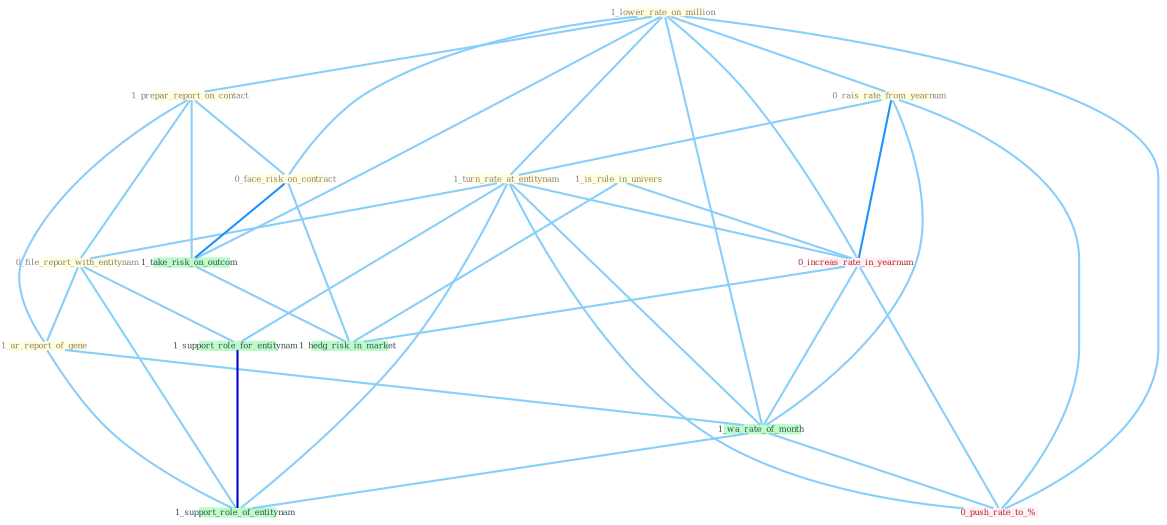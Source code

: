 Graph G{ 
    node
    [shape=polygon,style=filled,width=.5,height=.06,color="#BDFCC9",fixedsize=true,fontsize=4,
    fontcolor="#2f4f4f"];
    {node
    [color="#ffffe0", fontcolor="#8b7d6b"] "1_lower_rate_on_million " "1_prepar_report_on_contact " "0_rais_rate_from_yearnum " "1_turn_rate_at_entitynam " "0_face_risk_on_contract " "0_file_report_with_entitynam " "1_is_rule_in_univers " "1_ar_report_of_gene "}
{node [color="#fff0f5", fontcolor="#b22222"] "0_increas_rate_in_yearnum " "0_push_rate_to_% "}
edge [color="#B0E2FF"];

	"1_lower_rate_on_million " -- "1_prepar_report_on_contact " [w="1", color="#87cefa" ];
	"1_lower_rate_on_million " -- "0_rais_rate_from_yearnum " [w="1", color="#87cefa" ];
	"1_lower_rate_on_million " -- "1_turn_rate_at_entitynam " [w="1", color="#87cefa" ];
	"1_lower_rate_on_million " -- "0_face_risk_on_contract " [w="1", color="#87cefa" ];
	"1_lower_rate_on_million " -- "0_increas_rate_in_yearnum " [w="1", color="#87cefa" ];
	"1_lower_rate_on_million " -- "1_wa_rate_of_month " [w="1", color="#87cefa" ];
	"1_lower_rate_on_million " -- "1_take_risk_on_outcom " [w="1", color="#87cefa" ];
	"1_lower_rate_on_million " -- "0_push_rate_to_% " [w="1", color="#87cefa" ];
	"1_prepar_report_on_contact " -- "0_face_risk_on_contract " [w="1", color="#87cefa" ];
	"1_prepar_report_on_contact " -- "0_file_report_with_entitynam " [w="1", color="#87cefa" ];
	"1_prepar_report_on_contact " -- "1_ar_report_of_gene " [w="1", color="#87cefa" ];
	"1_prepar_report_on_contact " -- "1_take_risk_on_outcom " [w="1", color="#87cefa" ];
	"0_rais_rate_from_yearnum " -- "1_turn_rate_at_entitynam " [w="1", color="#87cefa" ];
	"0_rais_rate_from_yearnum " -- "0_increas_rate_in_yearnum " [w="2", color="#1e90ff" , len=0.8];
	"0_rais_rate_from_yearnum " -- "1_wa_rate_of_month " [w="1", color="#87cefa" ];
	"0_rais_rate_from_yearnum " -- "0_push_rate_to_% " [w="1", color="#87cefa" ];
	"1_turn_rate_at_entitynam " -- "0_file_report_with_entitynam " [w="1", color="#87cefa" ];
	"1_turn_rate_at_entitynam " -- "0_increas_rate_in_yearnum " [w="1", color="#87cefa" ];
	"1_turn_rate_at_entitynam " -- "1_wa_rate_of_month " [w="1", color="#87cefa" ];
	"1_turn_rate_at_entitynam " -- "1_support_role_for_entitynam " [w="1", color="#87cefa" ];
	"1_turn_rate_at_entitynam " -- "0_push_rate_to_% " [w="1", color="#87cefa" ];
	"1_turn_rate_at_entitynam " -- "1_support_role_of_entitynam " [w="1", color="#87cefa" ];
	"0_face_risk_on_contract " -- "1_take_risk_on_outcom " [w="2", color="#1e90ff" , len=0.8];
	"0_face_risk_on_contract " -- "1_hedg_risk_in_market " [w="1", color="#87cefa" ];
	"0_file_report_with_entitynam " -- "1_ar_report_of_gene " [w="1", color="#87cefa" ];
	"0_file_report_with_entitynam " -- "1_support_role_for_entitynam " [w="1", color="#87cefa" ];
	"0_file_report_with_entitynam " -- "1_support_role_of_entitynam " [w="1", color="#87cefa" ];
	"1_is_rule_in_univers " -- "0_increas_rate_in_yearnum " [w="1", color="#87cefa" ];
	"1_is_rule_in_univers " -- "1_hedg_risk_in_market " [w="1", color="#87cefa" ];
	"1_ar_report_of_gene " -- "1_wa_rate_of_month " [w="1", color="#87cefa" ];
	"1_ar_report_of_gene " -- "1_support_role_of_entitynam " [w="1", color="#87cefa" ];
	"0_increas_rate_in_yearnum " -- "1_wa_rate_of_month " [w="1", color="#87cefa" ];
	"0_increas_rate_in_yearnum " -- "0_push_rate_to_% " [w="1", color="#87cefa" ];
	"0_increas_rate_in_yearnum " -- "1_hedg_risk_in_market " [w="1", color="#87cefa" ];
	"1_wa_rate_of_month " -- "0_push_rate_to_% " [w="1", color="#87cefa" ];
	"1_wa_rate_of_month " -- "1_support_role_of_entitynam " [w="1", color="#87cefa" ];
	"1_support_role_for_entitynam " -- "1_support_role_of_entitynam " [w="3", color="#0000cd" , len=0.6];
	"1_take_risk_on_outcom " -- "1_hedg_risk_in_market " [w="1", color="#87cefa" ];
}